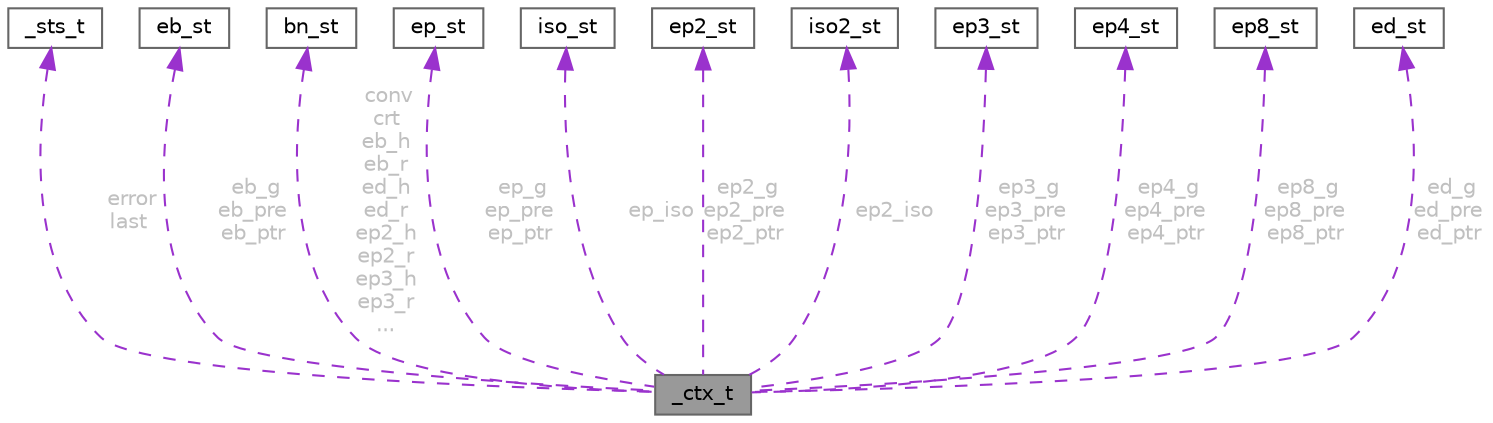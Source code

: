 digraph "_ctx_t"
{
 // LATEX_PDF_SIZE
  bgcolor="transparent";
  edge [fontname=Helvetica,fontsize=10,labelfontname=Helvetica,labelfontsize=10];
  node [fontname=Helvetica,fontsize=10,shape=box,height=0.2,width=0.4];
  Node1 [id="Node000001",label="_ctx_t",height=0.2,width=0.4,color="gray40", fillcolor="grey60", style="filled", fontcolor="black",tooltip=" "];
  Node2 -> Node1 [id="edge1_Node000001_Node000002",dir="back",color="darkorchid3",style="dashed",tooltip=" ",label=" error\nlast",fontcolor="grey" ];
  Node2 [id="Node000002",label="_sts_t",height=0.2,width=0.4,color="gray40", fillcolor="white", style="filled",URL="$d1/d01/struct__sts__t.html",tooltip=" "];
  Node3 -> Node1 [id="edge2_Node000001_Node000003",dir="back",color="darkorchid3",style="dashed",tooltip=" ",label=" eb_g\neb_pre\neb_ptr",fontcolor="grey" ];
  Node3 [id="Node000003",label="eb_st",height=0.2,width=0.4,color="gray40", fillcolor="white", style="filled",URL="$d8/da7/structeb__st.html",tooltip=" "];
  Node4 -> Node1 [id="edge3_Node000001_Node000004",dir="back",color="darkorchid3",style="dashed",tooltip=" ",label=" conv\ncrt\neb_h\neb_r\ned_h\ned_r\nep2_h\nep2_r\nep3_h\nep3_r\n...",fontcolor="grey" ];
  Node4 [id="Node000004",label="bn_st",height=0.2,width=0.4,color="gray40", fillcolor="white", style="filled",URL="$d7/d62/structbn__st.html",tooltip=" "];
  Node5 -> Node1 [id="edge4_Node000001_Node000005",dir="back",color="darkorchid3",style="dashed",tooltip=" ",label=" ep_g\nep_pre\nep_ptr",fontcolor="grey" ];
  Node5 [id="Node000005",label="ep_st",height=0.2,width=0.4,color="gray40", fillcolor="white", style="filled",URL="$d9/d23/structep__st.html",tooltip=" "];
  Node6 -> Node1 [id="edge5_Node000001_Node000006",dir="back",color="darkorchid3",style="dashed",tooltip=" ",label=" ep_iso",fontcolor="grey" ];
  Node6 [id="Node000006",label="iso_st",height=0.2,width=0.4,color="gray40", fillcolor="white", style="filled",URL="$d8/d53/structiso__st.html",tooltip=" "];
  Node7 -> Node1 [id="edge6_Node000001_Node000007",dir="back",color="darkorchid3",style="dashed",tooltip=" ",label=" ep2_g\nep2_pre\nep2_ptr",fontcolor="grey" ];
  Node7 [id="Node000007",label="ep2_st",height=0.2,width=0.4,color="gray40", fillcolor="white", style="filled",URL="$de/dfa/structep2__st.html",tooltip=" "];
  Node8 -> Node1 [id="edge7_Node000001_Node000008",dir="back",color="darkorchid3",style="dashed",tooltip=" ",label=" ep2_iso",fontcolor="grey" ];
  Node8 [id="Node000008",label="iso2_st",height=0.2,width=0.4,color="gray40", fillcolor="white", style="filled",URL="$d5/d62/structiso2__st.html",tooltip=" "];
  Node9 -> Node1 [id="edge8_Node000001_Node000009",dir="back",color="darkorchid3",style="dashed",tooltip=" ",label=" ep3_g\nep3_pre\nep3_ptr",fontcolor="grey" ];
  Node9 [id="Node000009",label="ep3_st",height=0.2,width=0.4,color="gray40", fillcolor="white", style="filled",URL="$d2/ddf/structep3__st.html",tooltip=" "];
  Node10 -> Node1 [id="edge9_Node000001_Node000010",dir="back",color="darkorchid3",style="dashed",tooltip=" ",label=" ep4_g\nep4_pre\nep4_ptr",fontcolor="grey" ];
  Node10 [id="Node000010",label="ep4_st",height=0.2,width=0.4,color="gray40", fillcolor="white", style="filled",URL="$d3/d7c/structep4__st.html",tooltip=" "];
  Node11 -> Node1 [id="edge10_Node000001_Node000011",dir="back",color="darkorchid3",style="dashed",tooltip=" ",label=" ep8_g\nep8_pre\nep8_ptr",fontcolor="grey" ];
  Node11 [id="Node000011",label="ep8_st",height=0.2,width=0.4,color="gray40", fillcolor="white", style="filled",URL="$d5/df5/structep8__st.html",tooltip=" "];
  Node12 -> Node1 [id="edge11_Node000001_Node000012",dir="back",color="darkorchid3",style="dashed",tooltip=" ",label=" ed_g\ned_pre\ned_ptr",fontcolor="grey" ];
  Node12 [id="Node000012",label="ed_st",height=0.2,width=0.4,color="gray40", fillcolor="white", style="filled",URL="$df/dad/structed__st.html",tooltip=" "];
}
